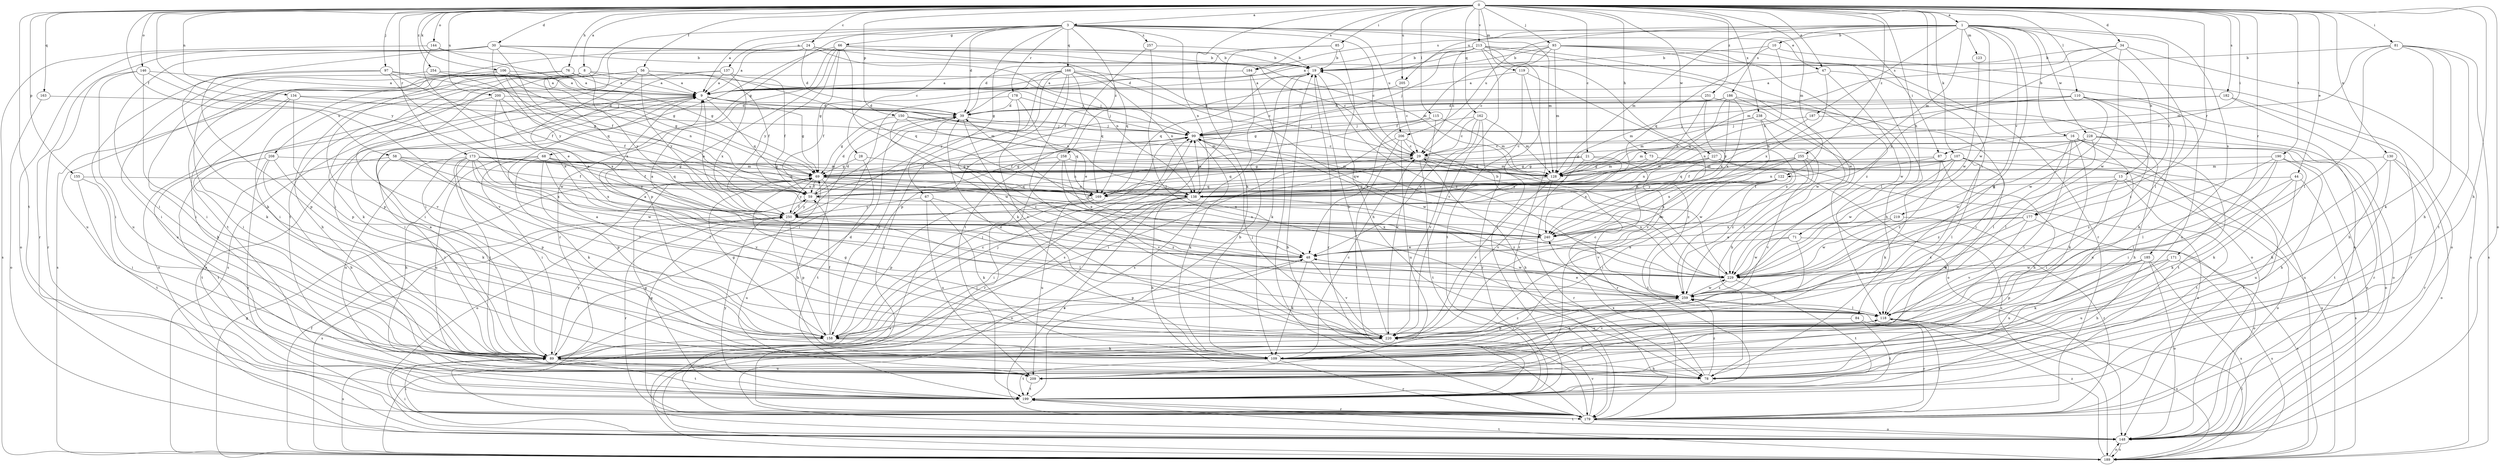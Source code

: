 strict digraph  {
0;
1;
3;
8;
9;
10;
13;
16;
19;
21;
24;
28;
29;
30;
34;
39;
44;
47;
48;
56;
58;
59;
66;
67;
68;
69;
71;
73;
76;
78;
81;
84;
85;
87;
89;
93;
97;
99;
106;
107;
109;
110;
115;
118;
119;
122;
123;
128;
130;
134;
137;
138;
144;
146;
148;
150;
155;
158;
162;
163;
166;
169;
171;
173;
177;
178;
179;
182;
184;
185;
186;
187;
189;
190;
199;
200;
205;
206;
208;
209;
213;
219;
220;
227;
228;
229;
238;
240;
250;
251;
254;
255;
257;
258;
259;
0 -> 1  [label=a];
0 -> 3  [label=a];
0 -> 8  [label=a];
0 -> 21  [label=c];
0 -> 24  [label=c];
0 -> 30  [label=d];
0 -> 34  [label=d];
0 -> 44  [label=e];
0 -> 47  [label=e];
0 -> 56  [label=f];
0 -> 58  [label=f];
0 -> 71  [label=h];
0 -> 73  [label=h];
0 -> 76  [label=h];
0 -> 78  [label=h];
0 -> 81  [label=i];
0 -> 84  [label=i];
0 -> 85  [label=i];
0 -> 87  [label=i];
0 -> 93  [label=j];
0 -> 97  [label=j];
0 -> 106  [label=k];
0 -> 107  [label=k];
0 -> 109  [label=k];
0 -> 110  [label=l];
0 -> 115  [label=l];
0 -> 119  [label=m];
0 -> 122  [label=m];
0 -> 130  [label=n];
0 -> 134  [label=n];
0 -> 144  [label=o];
0 -> 146  [label=o];
0 -> 148  [label=o];
0 -> 150  [label=p];
0 -> 155  [label=p];
0 -> 162  [label=q];
0 -> 163  [label=q];
0 -> 171  [label=r];
0 -> 173  [label=r];
0 -> 177  [label=r];
0 -> 182  [label=s];
0 -> 184  [label=s];
0 -> 190  [label=t];
0 -> 199  [label=t];
0 -> 200  [label=u];
0 -> 205  [label=u];
0 -> 213  [label=v];
0 -> 227  [label=w];
0 -> 238  [label=x];
0 -> 250  [label=y];
0 -> 251  [label=z];
0 -> 254  [label=z];
0 -> 255  [label=z];
1 -> 10  [label=b];
1 -> 13  [label=b];
1 -> 16  [label=b];
1 -> 122  [label=m];
1 -> 123  [label=m];
1 -> 128  [label=m];
1 -> 158  [label=p];
1 -> 177  [label=r];
1 -> 184  [label=s];
1 -> 185  [label=s];
1 -> 186  [label=s];
1 -> 187  [label=s];
1 -> 205  [label=u];
1 -> 206  [label=u];
1 -> 219  [label=v];
1 -> 228  [label=w];
1 -> 229  [label=w];
3 -> 9  [label=a];
3 -> 28  [label=c];
3 -> 29  [label=c];
3 -> 39  [label=d];
3 -> 47  [label=e];
3 -> 66  [label=g];
3 -> 67  [label=g];
3 -> 68  [label=g];
3 -> 87  [label=i];
3 -> 128  [label=m];
3 -> 137  [label=n];
3 -> 138  [label=n];
3 -> 166  [label=q];
3 -> 178  [label=r];
3 -> 199  [label=t];
3 -> 206  [label=u];
3 -> 257  [label=z];
3 -> 258  [label=z];
8 -> 9  [label=a];
8 -> 78  [label=h];
8 -> 89  [label=i];
8 -> 99  [label=j];
8 -> 189  [label=s];
8 -> 208  [label=u];
8 -> 240  [label=x];
8 -> 250  [label=y];
9 -> 39  [label=d];
9 -> 69  [label=g];
9 -> 89  [label=i];
9 -> 138  [label=n];
9 -> 148  [label=o];
9 -> 169  [label=q];
10 -> 19  [label=b];
10 -> 138  [label=n];
10 -> 148  [label=o];
10 -> 169  [label=q];
13 -> 59  [label=f];
13 -> 89  [label=i];
13 -> 148  [label=o];
13 -> 199  [label=t];
13 -> 259  [label=z];
16 -> 29  [label=c];
16 -> 89  [label=i];
16 -> 109  [label=k];
16 -> 118  [label=l];
16 -> 148  [label=o];
16 -> 199  [label=t];
16 -> 209  [label=u];
19 -> 9  [label=a];
19 -> 109  [label=k];
19 -> 169  [label=q];
19 -> 179  [label=r];
19 -> 259  [label=z];
21 -> 69  [label=g];
21 -> 169  [label=q];
21 -> 179  [label=r];
21 -> 220  [label=v];
21 -> 240  [label=x];
24 -> 9  [label=a];
24 -> 19  [label=b];
24 -> 29  [label=c];
24 -> 39  [label=d];
24 -> 89  [label=i];
24 -> 138  [label=n];
24 -> 199  [label=t];
28 -> 69  [label=g];
28 -> 138  [label=n];
28 -> 199  [label=t];
29 -> 69  [label=g];
29 -> 78  [label=h];
29 -> 128  [label=m];
29 -> 169  [label=q];
29 -> 199  [label=t];
29 -> 229  [label=w];
30 -> 19  [label=b];
30 -> 59  [label=f];
30 -> 69  [label=g];
30 -> 89  [label=i];
30 -> 109  [label=k];
30 -> 128  [label=m];
30 -> 148  [label=o];
30 -> 179  [label=r];
30 -> 250  [label=y];
34 -> 19  [label=b];
34 -> 118  [label=l];
34 -> 128  [label=m];
34 -> 189  [label=s];
34 -> 229  [label=w];
34 -> 240  [label=x];
39 -> 99  [label=j];
39 -> 259  [label=z];
44 -> 109  [label=k];
44 -> 118  [label=l];
44 -> 169  [label=q];
44 -> 189  [label=s];
44 -> 209  [label=u];
47 -> 9  [label=a];
47 -> 148  [label=o];
47 -> 229  [label=w];
47 -> 240  [label=x];
48 -> 9  [label=a];
48 -> 109  [label=k];
48 -> 158  [label=p];
48 -> 220  [label=v];
48 -> 229  [label=w];
56 -> 9  [label=a];
56 -> 48  [label=e];
56 -> 59  [label=f];
56 -> 109  [label=k];
56 -> 169  [label=q];
56 -> 220  [label=v];
56 -> 250  [label=y];
58 -> 59  [label=f];
58 -> 89  [label=i];
58 -> 118  [label=l];
58 -> 128  [label=m];
58 -> 199  [label=t];
58 -> 240  [label=x];
59 -> 39  [label=d];
59 -> 99  [label=j];
59 -> 240  [label=x];
59 -> 250  [label=y];
66 -> 19  [label=b];
66 -> 69  [label=g];
66 -> 89  [label=i];
66 -> 158  [label=p];
66 -> 169  [label=q];
66 -> 179  [label=r];
66 -> 229  [label=w];
66 -> 250  [label=y];
67 -> 109  [label=k];
67 -> 209  [label=u];
67 -> 250  [label=y];
67 -> 259  [label=z];
68 -> 69  [label=g];
68 -> 89  [label=i];
68 -> 109  [label=k];
68 -> 138  [label=n];
68 -> 158  [label=p];
68 -> 209  [label=u];
68 -> 220  [label=v];
68 -> 250  [label=y];
69 -> 59  [label=f];
69 -> 78  [label=h];
69 -> 138  [label=n];
69 -> 148  [label=o];
69 -> 169  [label=q];
69 -> 240  [label=x];
69 -> 250  [label=y];
71 -> 48  [label=e];
71 -> 89  [label=i];
71 -> 189  [label=s];
71 -> 229  [label=w];
73 -> 128  [label=m];
73 -> 250  [label=y];
73 -> 259  [label=z];
76 -> 9  [label=a];
76 -> 99  [label=j];
76 -> 158  [label=p];
76 -> 209  [label=u];
78 -> 240  [label=x];
78 -> 259  [label=z];
81 -> 19  [label=b];
81 -> 78  [label=h];
81 -> 109  [label=k];
81 -> 118  [label=l];
81 -> 128  [label=m];
81 -> 189  [label=s];
81 -> 199  [label=t];
84 -> 179  [label=r];
84 -> 199  [label=t];
84 -> 220  [label=v];
85 -> 19  [label=b];
85 -> 39  [label=d];
85 -> 78  [label=h];
85 -> 189  [label=s];
87 -> 69  [label=g];
87 -> 78  [label=h];
87 -> 109  [label=k];
87 -> 138  [label=n];
89 -> 9  [label=a];
89 -> 39  [label=d];
89 -> 48  [label=e];
89 -> 99  [label=j];
89 -> 199  [label=t];
89 -> 209  [label=u];
89 -> 250  [label=y];
93 -> 9  [label=a];
93 -> 19  [label=b];
93 -> 29  [label=c];
93 -> 59  [label=f];
93 -> 78  [label=h];
93 -> 128  [label=m];
93 -> 148  [label=o];
93 -> 179  [label=r];
93 -> 259  [label=z];
97 -> 9  [label=a];
97 -> 48  [label=e];
97 -> 59  [label=f];
97 -> 89  [label=i];
97 -> 99  [label=j];
97 -> 158  [label=p];
99 -> 29  [label=c];
99 -> 59  [label=f];
99 -> 109  [label=k];
99 -> 229  [label=w];
106 -> 9  [label=a];
106 -> 69  [label=g];
106 -> 89  [label=i];
106 -> 109  [label=k];
106 -> 138  [label=n];
106 -> 169  [label=q];
107 -> 59  [label=f];
107 -> 69  [label=g];
107 -> 118  [label=l];
107 -> 128  [label=m];
107 -> 179  [label=r];
107 -> 209  [label=u];
107 -> 229  [label=w];
107 -> 259  [label=z];
109 -> 29  [label=c];
109 -> 78  [label=h];
109 -> 179  [label=r];
109 -> 199  [label=t];
110 -> 39  [label=d];
110 -> 109  [label=k];
110 -> 128  [label=m];
110 -> 138  [label=n];
110 -> 209  [label=u];
110 -> 229  [label=w];
110 -> 259  [label=z];
115 -> 48  [label=e];
115 -> 99  [label=j];
115 -> 128  [label=m];
115 -> 220  [label=v];
118 -> 29  [label=c];
118 -> 158  [label=p];
118 -> 179  [label=r];
118 -> 189  [label=s];
118 -> 220  [label=v];
119 -> 9  [label=a];
119 -> 179  [label=r];
119 -> 199  [label=t];
119 -> 259  [label=z];
122 -> 48  [label=e];
122 -> 89  [label=i];
122 -> 138  [label=n];
122 -> 199  [label=t];
122 -> 220  [label=v];
122 -> 240  [label=x];
123 -> 229  [label=w];
128 -> 169  [label=q];
128 -> 179  [label=r];
128 -> 220  [label=v];
130 -> 109  [label=k];
130 -> 128  [label=m];
130 -> 148  [label=o];
130 -> 179  [label=r];
130 -> 199  [label=t];
134 -> 39  [label=d];
134 -> 78  [label=h];
134 -> 89  [label=i];
134 -> 128  [label=m];
134 -> 158  [label=p];
137 -> 9  [label=a];
137 -> 59  [label=f];
137 -> 89  [label=i];
137 -> 189  [label=s];
137 -> 240  [label=x];
138 -> 78  [label=h];
138 -> 89  [label=i];
138 -> 99  [label=j];
138 -> 148  [label=o];
138 -> 179  [label=r];
138 -> 259  [label=z];
144 -> 19  [label=b];
144 -> 48  [label=e];
144 -> 69  [label=g];
144 -> 189  [label=s];
146 -> 9  [label=a];
146 -> 89  [label=i];
146 -> 179  [label=r];
146 -> 209  [label=u];
146 -> 220  [label=v];
148 -> 9  [label=a];
148 -> 89  [label=i];
148 -> 99  [label=j];
148 -> 189  [label=s];
148 -> 199  [label=t];
150 -> 69  [label=g];
150 -> 99  [label=j];
150 -> 128  [label=m];
150 -> 169  [label=q];
150 -> 229  [label=w];
155 -> 89  [label=i];
155 -> 138  [label=n];
155 -> 199  [label=t];
158 -> 29  [label=c];
158 -> 39  [label=d];
158 -> 59  [label=f];
158 -> 69  [label=g];
158 -> 99  [label=j];
158 -> 109  [label=k];
158 -> 189  [label=s];
162 -> 29  [label=c];
162 -> 48  [label=e];
162 -> 99  [label=j];
162 -> 128  [label=m];
162 -> 179  [label=r];
162 -> 220  [label=v];
163 -> 39  [label=d];
163 -> 148  [label=o];
166 -> 9  [label=a];
166 -> 29  [label=c];
166 -> 59  [label=f];
166 -> 109  [label=k];
166 -> 138  [label=n];
166 -> 169  [label=q];
166 -> 179  [label=r];
166 -> 220  [label=v];
166 -> 229  [label=w];
166 -> 250  [label=y];
169 -> 158  [label=p];
169 -> 189  [label=s];
169 -> 209  [label=u];
171 -> 109  [label=k];
171 -> 189  [label=s];
171 -> 209  [label=u];
171 -> 229  [label=w];
173 -> 59  [label=f];
173 -> 69  [label=g];
173 -> 78  [label=h];
173 -> 89  [label=i];
173 -> 118  [label=l];
173 -> 128  [label=m];
173 -> 158  [label=p];
173 -> 169  [label=q];
173 -> 209  [label=u];
173 -> 229  [label=w];
173 -> 240  [label=x];
177 -> 48  [label=e];
177 -> 148  [label=o];
177 -> 220  [label=v];
177 -> 240  [label=x];
177 -> 259  [label=z];
178 -> 39  [label=d];
178 -> 48  [label=e];
178 -> 89  [label=i];
178 -> 99  [label=j];
178 -> 220  [label=v];
179 -> 19  [label=b];
179 -> 69  [label=g];
179 -> 89  [label=i];
179 -> 148  [label=o];
179 -> 220  [label=v];
182 -> 39  [label=d];
182 -> 78  [label=h];
182 -> 99  [label=j];
182 -> 179  [label=r];
184 -> 9  [label=a];
184 -> 179  [label=r];
184 -> 189  [label=s];
185 -> 78  [label=h];
185 -> 148  [label=o];
185 -> 158  [label=p];
185 -> 189  [label=s];
185 -> 209  [label=u];
185 -> 229  [label=w];
186 -> 39  [label=d];
186 -> 69  [label=g];
186 -> 89  [label=i];
186 -> 169  [label=q];
186 -> 229  [label=w];
186 -> 240  [label=x];
186 -> 250  [label=y];
187 -> 99  [label=j];
187 -> 138  [label=n];
187 -> 148  [label=o];
189 -> 59  [label=f];
189 -> 69  [label=g];
189 -> 118  [label=l];
189 -> 148  [label=o];
189 -> 199  [label=t];
189 -> 259  [label=z];
190 -> 69  [label=g];
190 -> 78  [label=h];
190 -> 89  [label=i];
190 -> 109  [label=k];
190 -> 118  [label=l];
190 -> 259  [label=z];
199 -> 19  [label=b];
199 -> 69  [label=g];
199 -> 179  [label=r];
199 -> 250  [label=y];
200 -> 39  [label=d];
200 -> 59  [label=f];
200 -> 209  [label=u];
200 -> 229  [label=w];
200 -> 240  [label=x];
205 -> 29  [label=c];
205 -> 158  [label=p];
206 -> 29  [label=c];
206 -> 89  [label=i];
206 -> 199  [label=t];
206 -> 209  [label=u];
206 -> 259  [label=z];
208 -> 78  [label=h];
208 -> 109  [label=k];
208 -> 128  [label=m];
208 -> 179  [label=r];
208 -> 199  [label=t];
209 -> 118  [label=l];
209 -> 199  [label=t];
213 -> 19  [label=b];
213 -> 29  [label=c];
213 -> 39  [label=d];
213 -> 59  [label=f];
213 -> 99  [label=j];
213 -> 118  [label=l];
213 -> 199  [label=t];
213 -> 209  [label=u];
213 -> 220  [label=v];
213 -> 229  [label=w];
219 -> 179  [label=r];
219 -> 229  [label=w];
219 -> 240  [label=x];
220 -> 9  [label=a];
220 -> 19  [label=b];
220 -> 39  [label=d];
220 -> 69  [label=g];
220 -> 89  [label=i];
220 -> 99  [label=j];
220 -> 259  [label=z];
227 -> 128  [label=m];
227 -> 138  [label=n];
227 -> 148  [label=o];
227 -> 189  [label=s];
227 -> 250  [label=y];
228 -> 29  [label=c];
228 -> 69  [label=g];
228 -> 78  [label=h];
228 -> 118  [label=l];
228 -> 128  [label=m];
228 -> 148  [label=o];
228 -> 179  [label=r];
228 -> 229  [label=w];
229 -> 19  [label=b];
229 -> 39  [label=d];
229 -> 99  [label=j];
229 -> 199  [label=t];
229 -> 259  [label=z];
238 -> 78  [label=h];
238 -> 99  [label=j];
238 -> 128  [label=m];
238 -> 148  [label=o];
238 -> 220  [label=v];
240 -> 48  [label=e];
250 -> 9  [label=a];
250 -> 39  [label=d];
250 -> 59  [label=f];
250 -> 118  [label=l];
250 -> 158  [label=p];
250 -> 179  [label=r];
250 -> 189  [label=s];
250 -> 209  [label=u];
250 -> 240  [label=x];
251 -> 39  [label=d];
251 -> 138  [label=n];
251 -> 189  [label=s];
251 -> 240  [label=x];
254 -> 9  [label=a];
254 -> 69  [label=g];
254 -> 89  [label=i];
255 -> 69  [label=g];
255 -> 169  [label=q];
255 -> 189  [label=s];
255 -> 220  [label=v];
255 -> 240  [label=x];
255 -> 250  [label=y];
255 -> 259  [label=z];
257 -> 19  [label=b];
257 -> 118  [label=l];
257 -> 199  [label=t];
258 -> 48  [label=e];
258 -> 69  [label=g];
258 -> 128  [label=m];
258 -> 179  [label=r];
258 -> 220  [label=v];
259 -> 9  [label=a];
259 -> 48  [label=e];
259 -> 89  [label=i];
259 -> 109  [label=k];
259 -> 118  [label=l];
259 -> 229  [label=w];
}
